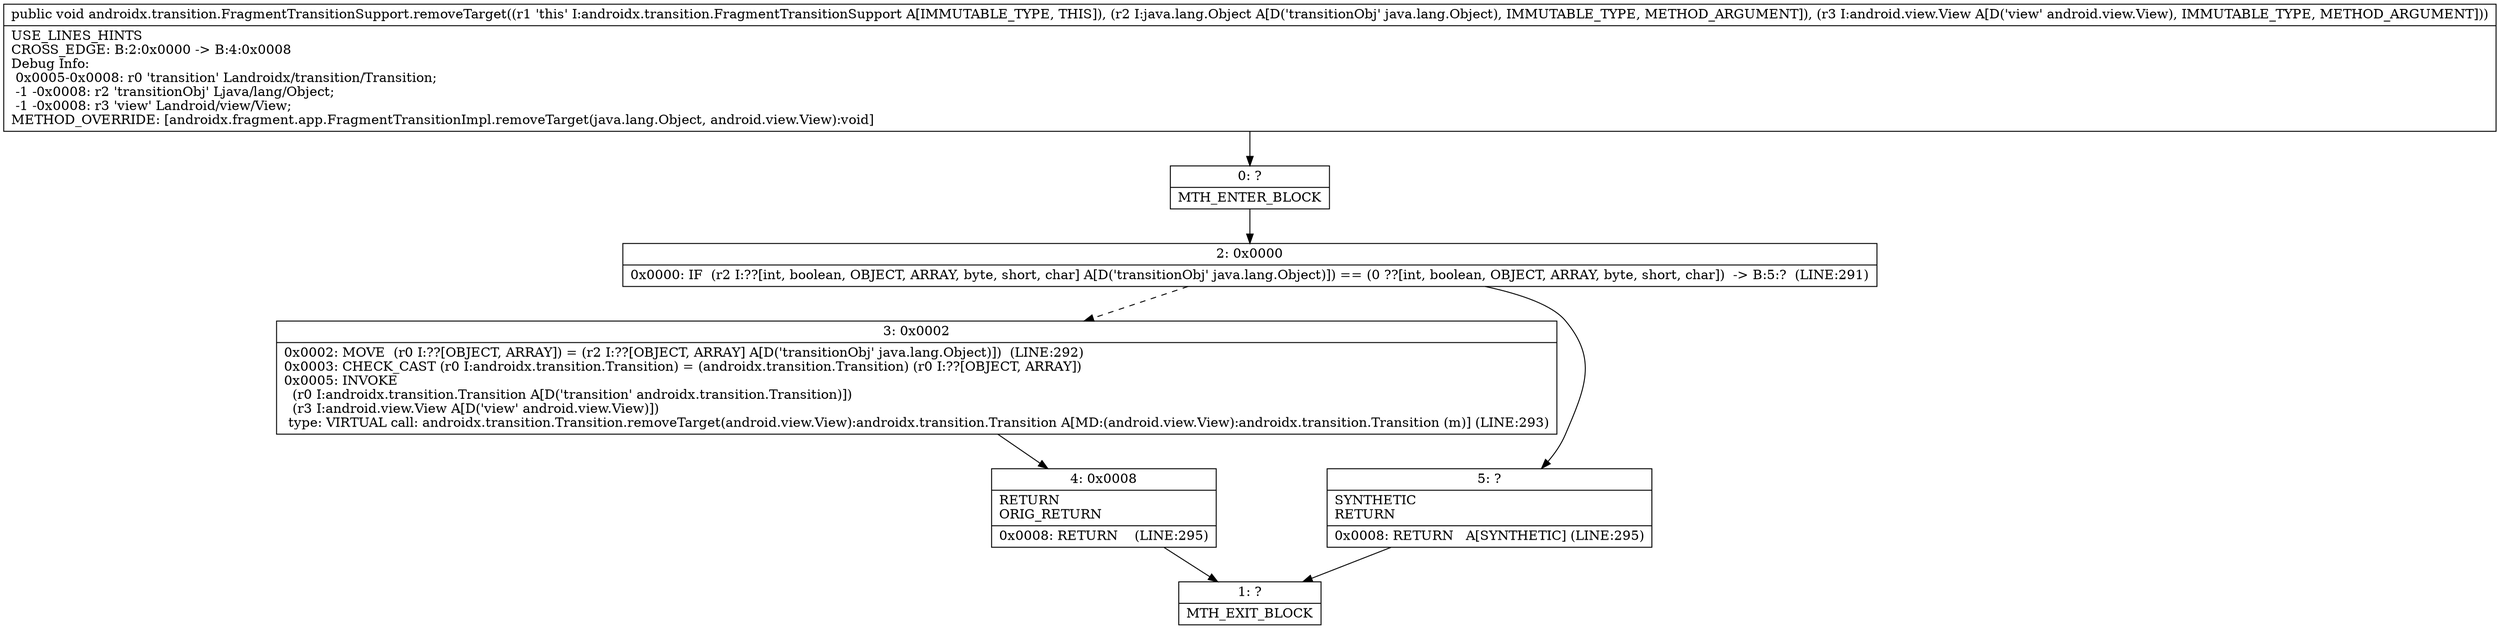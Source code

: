 digraph "CFG forandroidx.transition.FragmentTransitionSupport.removeTarget(Ljava\/lang\/Object;Landroid\/view\/View;)V" {
Node_0 [shape=record,label="{0\:\ ?|MTH_ENTER_BLOCK\l}"];
Node_2 [shape=record,label="{2\:\ 0x0000|0x0000: IF  (r2 I:??[int, boolean, OBJECT, ARRAY, byte, short, char] A[D('transitionObj' java.lang.Object)]) == (0 ??[int, boolean, OBJECT, ARRAY, byte, short, char])  \-\> B:5:?  (LINE:291)\l}"];
Node_3 [shape=record,label="{3\:\ 0x0002|0x0002: MOVE  (r0 I:??[OBJECT, ARRAY]) = (r2 I:??[OBJECT, ARRAY] A[D('transitionObj' java.lang.Object)])  (LINE:292)\l0x0003: CHECK_CAST (r0 I:androidx.transition.Transition) = (androidx.transition.Transition) (r0 I:??[OBJECT, ARRAY]) \l0x0005: INVOKE  \l  (r0 I:androidx.transition.Transition A[D('transition' androidx.transition.Transition)])\l  (r3 I:android.view.View A[D('view' android.view.View)])\l type: VIRTUAL call: androidx.transition.Transition.removeTarget(android.view.View):androidx.transition.Transition A[MD:(android.view.View):androidx.transition.Transition (m)] (LINE:293)\l}"];
Node_4 [shape=record,label="{4\:\ 0x0008|RETURN\lORIG_RETURN\l|0x0008: RETURN    (LINE:295)\l}"];
Node_1 [shape=record,label="{1\:\ ?|MTH_EXIT_BLOCK\l}"];
Node_5 [shape=record,label="{5\:\ ?|SYNTHETIC\lRETURN\l|0x0008: RETURN   A[SYNTHETIC] (LINE:295)\l}"];
MethodNode[shape=record,label="{public void androidx.transition.FragmentTransitionSupport.removeTarget((r1 'this' I:androidx.transition.FragmentTransitionSupport A[IMMUTABLE_TYPE, THIS]), (r2 I:java.lang.Object A[D('transitionObj' java.lang.Object), IMMUTABLE_TYPE, METHOD_ARGUMENT]), (r3 I:android.view.View A[D('view' android.view.View), IMMUTABLE_TYPE, METHOD_ARGUMENT]))  | USE_LINES_HINTS\lCROSS_EDGE: B:2:0x0000 \-\> B:4:0x0008\lDebug Info:\l  0x0005\-0x0008: r0 'transition' Landroidx\/transition\/Transition;\l  \-1 \-0x0008: r2 'transitionObj' Ljava\/lang\/Object;\l  \-1 \-0x0008: r3 'view' Landroid\/view\/View;\lMETHOD_OVERRIDE: [androidx.fragment.app.FragmentTransitionImpl.removeTarget(java.lang.Object, android.view.View):void]\l}"];
MethodNode -> Node_0;Node_0 -> Node_2;
Node_2 -> Node_3[style=dashed];
Node_2 -> Node_5;
Node_3 -> Node_4;
Node_4 -> Node_1;
Node_5 -> Node_1;
}

